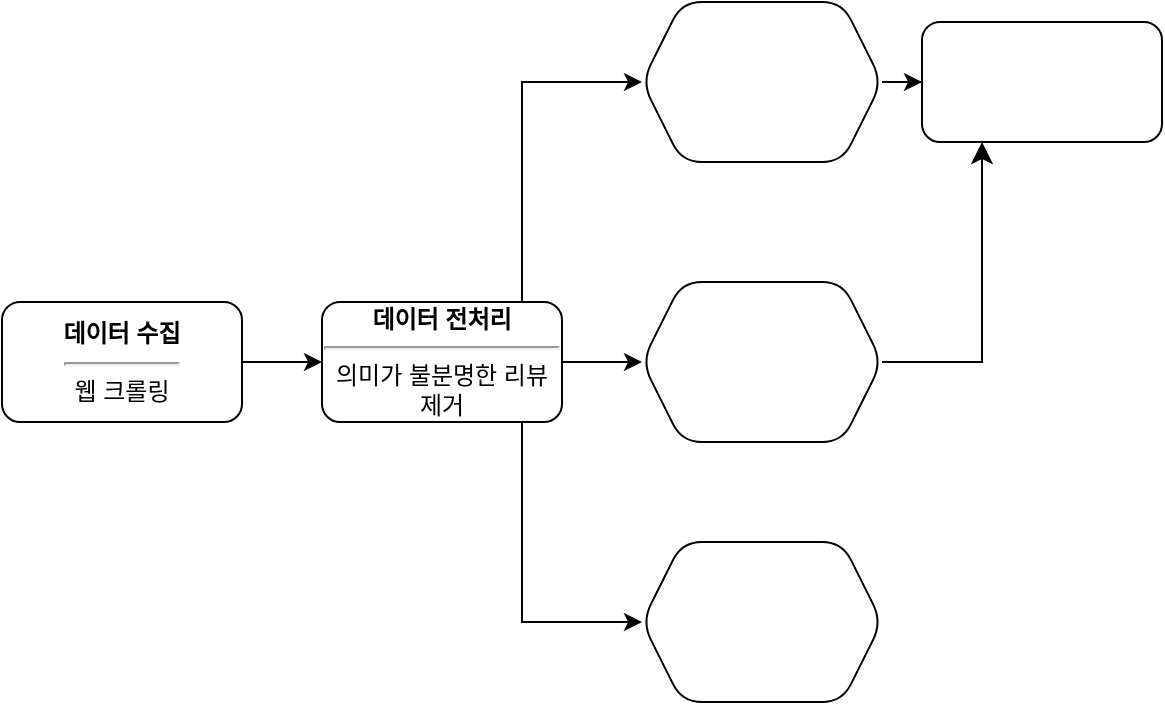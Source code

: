 <mxfile version="26.0.4">
  <diagram id="C5RBs43oDa-KdzZeNtuy" name="Page-1">
    <mxGraphModel dx="1050" dy="522" grid="1" gridSize="10" guides="1" tooltips="1" connect="1" arrows="1" fold="1" page="1" pageScale="1" pageWidth="827" pageHeight="1169" math="0" shadow="0">
      <root>
        <mxCell id="WIyWlLk6GJQsqaUBKTNV-0" />
        <mxCell id="WIyWlLk6GJQsqaUBKTNV-1" parent="WIyWlLk6GJQsqaUBKTNV-0" />
        <mxCell id="EMAZHgNjMEa_f3zyevsy-2" value="" style="edgeStyle=orthogonalEdgeStyle;rounded=0;orthogonalLoop=1;jettySize=auto;html=1;" edge="1" parent="WIyWlLk6GJQsqaUBKTNV-1" source="EMAZHgNjMEa_f3zyevsy-0" target="EMAZHgNjMEa_f3zyevsy-1">
          <mxGeometry relative="1" as="geometry" />
        </mxCell>
        <mxCell id="EMAZHgNjMEa_f3zyevsy-0" value="&lt;b&gt;데이터 수집&lt;/b&gt;&lt;hr&gt;&lt;div&gt;웹 크롤링&lt;/div&gt;" style="rounded=1;whiteSpace=wrap;html=1;" vertex="1" parent="WIyWlLk6GJQsqaUBKTNV-1">
          <mxGeometry x="10" y="210" width="120" height="60" as="geometry" />
        </mxCell>
        <mxCell id="EMAZHgNjMEa_f3zyevsy-10" value="" style="edgeStyle=orthogonalEdgeStyle;rounded=0;orthogonalLoop=1;jettySize=auto;html=1;" edge="1" parent="WIyWlLk6GJQsqaUBKTNV-1" source="EMAZHgNjMEa_f3zyevsy-1" target="EMAZHgNjMEa_f3zyevsy-9">
          <mxGeometry relative="1" as="geometry">
            <Array as="points">
              <mxPoint x="330" y="240" />
              <mxPoint x="330" y="240" />
            </Array>
          </mxGeometry>
        </mxCell>
        <mxCell id="EMAZHgNjMEa_f3zyevsy-13" value="" style="edgeStyle=orthogonalEdgeStyle;rounded=0;orthogonalLoop=1;jettySize=auto;html=1;" edge="1" parent="WIyWlLk6GJQsqaUBKTNV-1" source="EMAZHgNjMEa_f3zyevsy-1" target="EMAZHgNjMEa_f3zyevsy-12">
          <mxGeometry relative="1" as="geometry">
            <Array as="points">
              <mxPoint x="270" y="370" />
            </Array>
          </mxGeometry>
        </mxCell>
        <mxCell id="EMAZHgNjMEa_f3zyevsy-19" value="" style="edgeStyle=orthogonalEdgeStyle;rounded=0;orthogonalLoop=1;jettySize=auto;html=1;entryX=0;entryY=0.5;entryDx=0;entryDy=0;" edge="1" parent="WIyWlLk6GJQsqaUBKTNV-1" source="EMAZHgNjMEa_f3zyevsy-1" target="EMAZHgNjMEa_f3zyevsy-6">
          <mxGeometry relative="1" as="geometry">
            <mxPoint x="244" y="130" as="targetPoint" />
            <Array as="points">
              <mxPoint x="270" y="100" />
            </Array>
          </mxGeometry>
        </mxCell>
        <mxCell id="EMAZHgNjMEa_f3zyevsy-1" value="&lt;b&gt;데이터 전처리&lt;/b&gt;&lt;hr&gt;&lt;div&gt;&lt;div&gt;의미가 불분명한 리뷰 제거&lt;/div&gt;&lt;/div&gt;" style="whiteSpace=wrap;html=1;rounded=1;" vertex="1" parent="WIyWlLk6GJQsqaUBKTNV-1">
          <mxGeometry x="170" y="210" width="120" height="60" as="geometry" />
        </mxCell>
        <mxCell id="EMAZHgNjMEa_f3zyevsy-15" value="" style="edgeStyle=orthogonalEdgeStyle;rounded=0;orthogonalLoop=1;jettySize=auto;html=1;" edge="1" parent="WIyWlLk6GJQsqaUBKTNV-1" source="EMAZHgNjMEa_f3zyevsy-6" target="EMAZHgNjMEa_f3zyevsy-14">
          <mxGeometry relative="1" as="geometry" />
        </mxCell>
        <mxCell id="EMAZHgNjMEa_f3zyevsy-6" value="" style="shape=hexagon;perimeter=hexagonPerimeter2;whiteSpace=wrap;html=1;fixedSize=1;rounded=1;" vertex="1" parent="WIyWlLk6GJQsqaUBKTNV-1">
          <mxGeometry x="330" y="60" width="120" height="80" as="geometry" />
        </mxCell>
        <mxCell id="EMAZHgNjMEa_f3zyevsy-9" value="" style="shape=hexagon;perimeter=hexagonPerimeter2;whiteSpace=wrap;html=1;fixedSize=1;rounded=1;direction=west;" vertex="1" parent="WIyWlLk6GJQsqaUBKTNV-1">
          <mxGeometry x="330" y="200" width="120" height="80" as="geometry" />
        </mxCell>
        <mxCell id="EMAZHgNjMEa_f3zyevsy-12" value="" style="shape=hexagon;perimeter=hexagonPerimeter2;whiteSpace=wrap;html=1;fixedSize=1;rounded=1;" vertex="1" parent="WIyWlLk6GJQsqaUBKTNV-1">
          <mxGeometry x="330" y="330" width="120" height="80" as="geometry" />
        </mxCell>
        <mxCell id="EMAZHgNjMEa_f3zyevsy-14" value="" style="whiteSpace=wrap;html=1;rounded=1;" vertex="1" parent="WIyWlLk6GJQsqaUBKTNV-1">
          <mxGeometry x="470" y="70" width="120" height="60" as="geometry" />
        </mxCell>
        <mxCell id="EMAZHgNjMEa_f3zyevsy-16" value="" style="edgeStyle=segmentEdgeStyle;endArrow=classic;html=1;curved=0;rounded=0;endSize=8;startSize=8;entryX=0.25;entryY=1;entryDx=0;entryDy=0;exitX=0;exitY=0.5;exitDx=0;exitDy=0;" edge="1" parent="WIyWlLk6GJQsqaUBKTNV-1" source="EMAZHgNjMEa_f3zyevsy-9" target="EMAZHgNjMEa_f3zyevsy-14">
          <mxGeometry width="50" height="50" relative="1" as="geometry">
            <mxPoint x="470" y="240" as="sourcePoint" />
            <mxPoint x="520" y="190" as="targetPoint" />
            <Array as="points">
              <mxPoint x="500" y="240" />
            </Array>
          </mxGeometry>
        </mxCell>
        <mxCell id="EMAZHgNjMEa_f3zyevsy-20" style="edgeStyle=orthogonalEdgeStyle;rounded=0;orthogonalLoop=1;jettySize=auto;html=1;exitX=0.5;exitY=0;exitDx=0;exitDy=0;" edge="1" parent="WIyWlLk6GJQsqaUBKTNV-1" source="EMAZHgNjMEa_f3zyevsy-9" target="EMAZHgNjMEa_f3zyevsy-9">
          <mxGeometry relative="1" as="geometry" />
        </mxCell>
      </root>
    </mxGraphModel>
  </diagram>
</mxfile>
